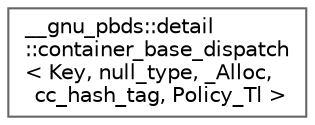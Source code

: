 digraph "Graphical Class Hierarchy"
{
 // LATEX_PDF_SIZE
  bgcolor="transparent";
  edge [fontname=Helvetica,fontsize=10,labelfontname=Helvetica,labelfontsize=10];
  node [fontname=Helvetica,fontsize=10,shape=box,height=0.2,width=0.4];
  rankdir="LR";
  Node0 [id="Node000000",label="__gnu_pbds::detail\l::container_base_dispatch\l\< Key, null_type, _Alloc,\l cc_hash_tag, Policy_Tl \>",height=0.2,width=0.4,color="grey40", fillcolor="white", style="filled",URL="$struct____gnu__pbds_1_1detail_1_1container__base__dispatch_3_01_key_00_01null__type_00_01___allo86b341bcb1e6df4cdbc8f2aa018eab0e.html",tooltip="Specialization colision-chaining hash set."];
}
